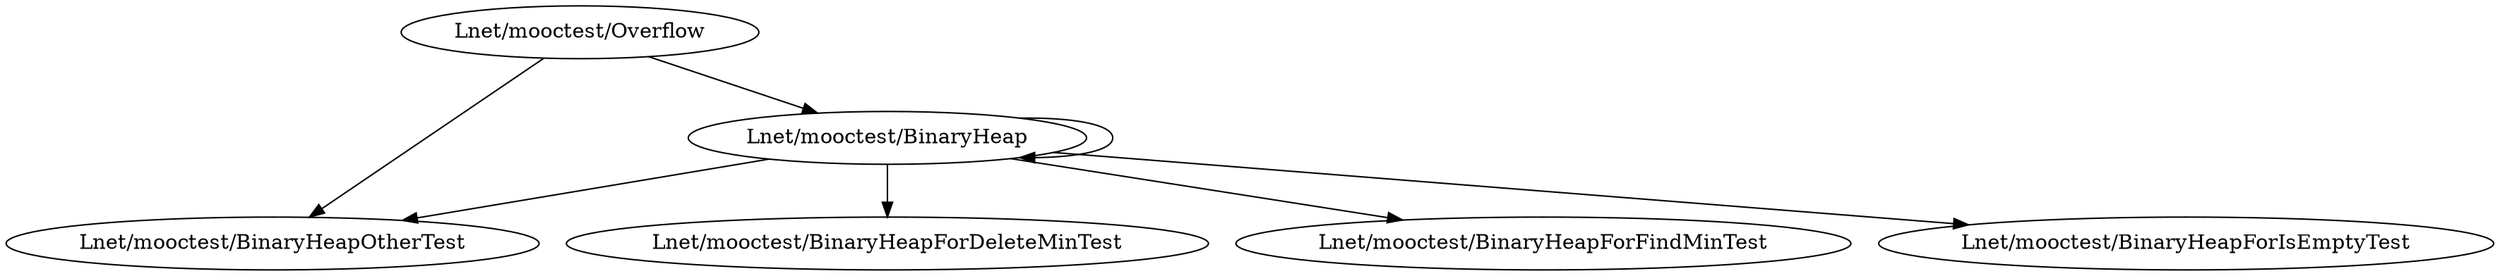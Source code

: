 digraph dependencies {
	"Lnet/mooctest/BinaryHeap" -> "Lnet/mooctest/BinaryHeapOtherTest";
	"Lnet/mooctest/BinaryHeap" -> "Lnet/mooctest/BinaryHeapForDeleteMinTest";
	"Lnet/mooctest/BinaryHeap" -> "Lnet/mooctest/BinaryHeapForFindMinTest";
	"Lnet/mooctest/BinaryHeap" -> "Lnet/mooctest/BinaryHeap";
	"Lnet/mooctest/BinaryHeap" -> "Lnet/mooctest/BinaryHeapForIsEmptyTest";
	"Lnet/mooctest/Overflow" -> "Lnet/mooctest/BinaryHeap";
	"Lnet/mooctest/Overflow" -> "Lnet/mooctest/BinaryHeapOtherTest";
}
